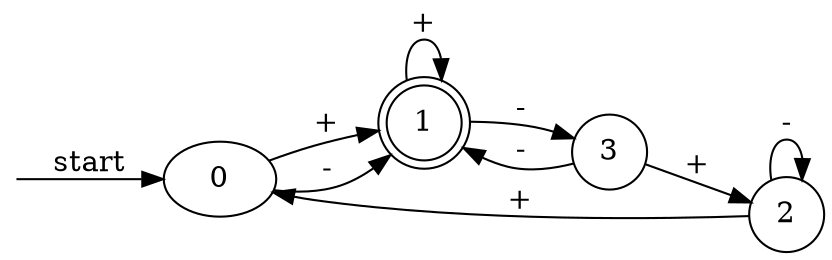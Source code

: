 digraph dfa {
    rankdir = LR;
    __start [style = invis, shape = point];
    __start -> "0" [ label = "start" ];
    node [shape = doublecircle]; "1"
    node [shape = circle];
    "2" -> "0" [ label = "+" ];
    "2" -> "2" [ label = "-" ];
    "1" -> "1" [ label = "+" ];
    "1" -> "3" [ label = "-" ];
    "3" -> "2" [ label = "+" ];
    "3" -> "1" [ label = "-" ];
    "0" -> "1" [ label = "+" ];
    "0" -> "1" [ label = "-" ];
}
